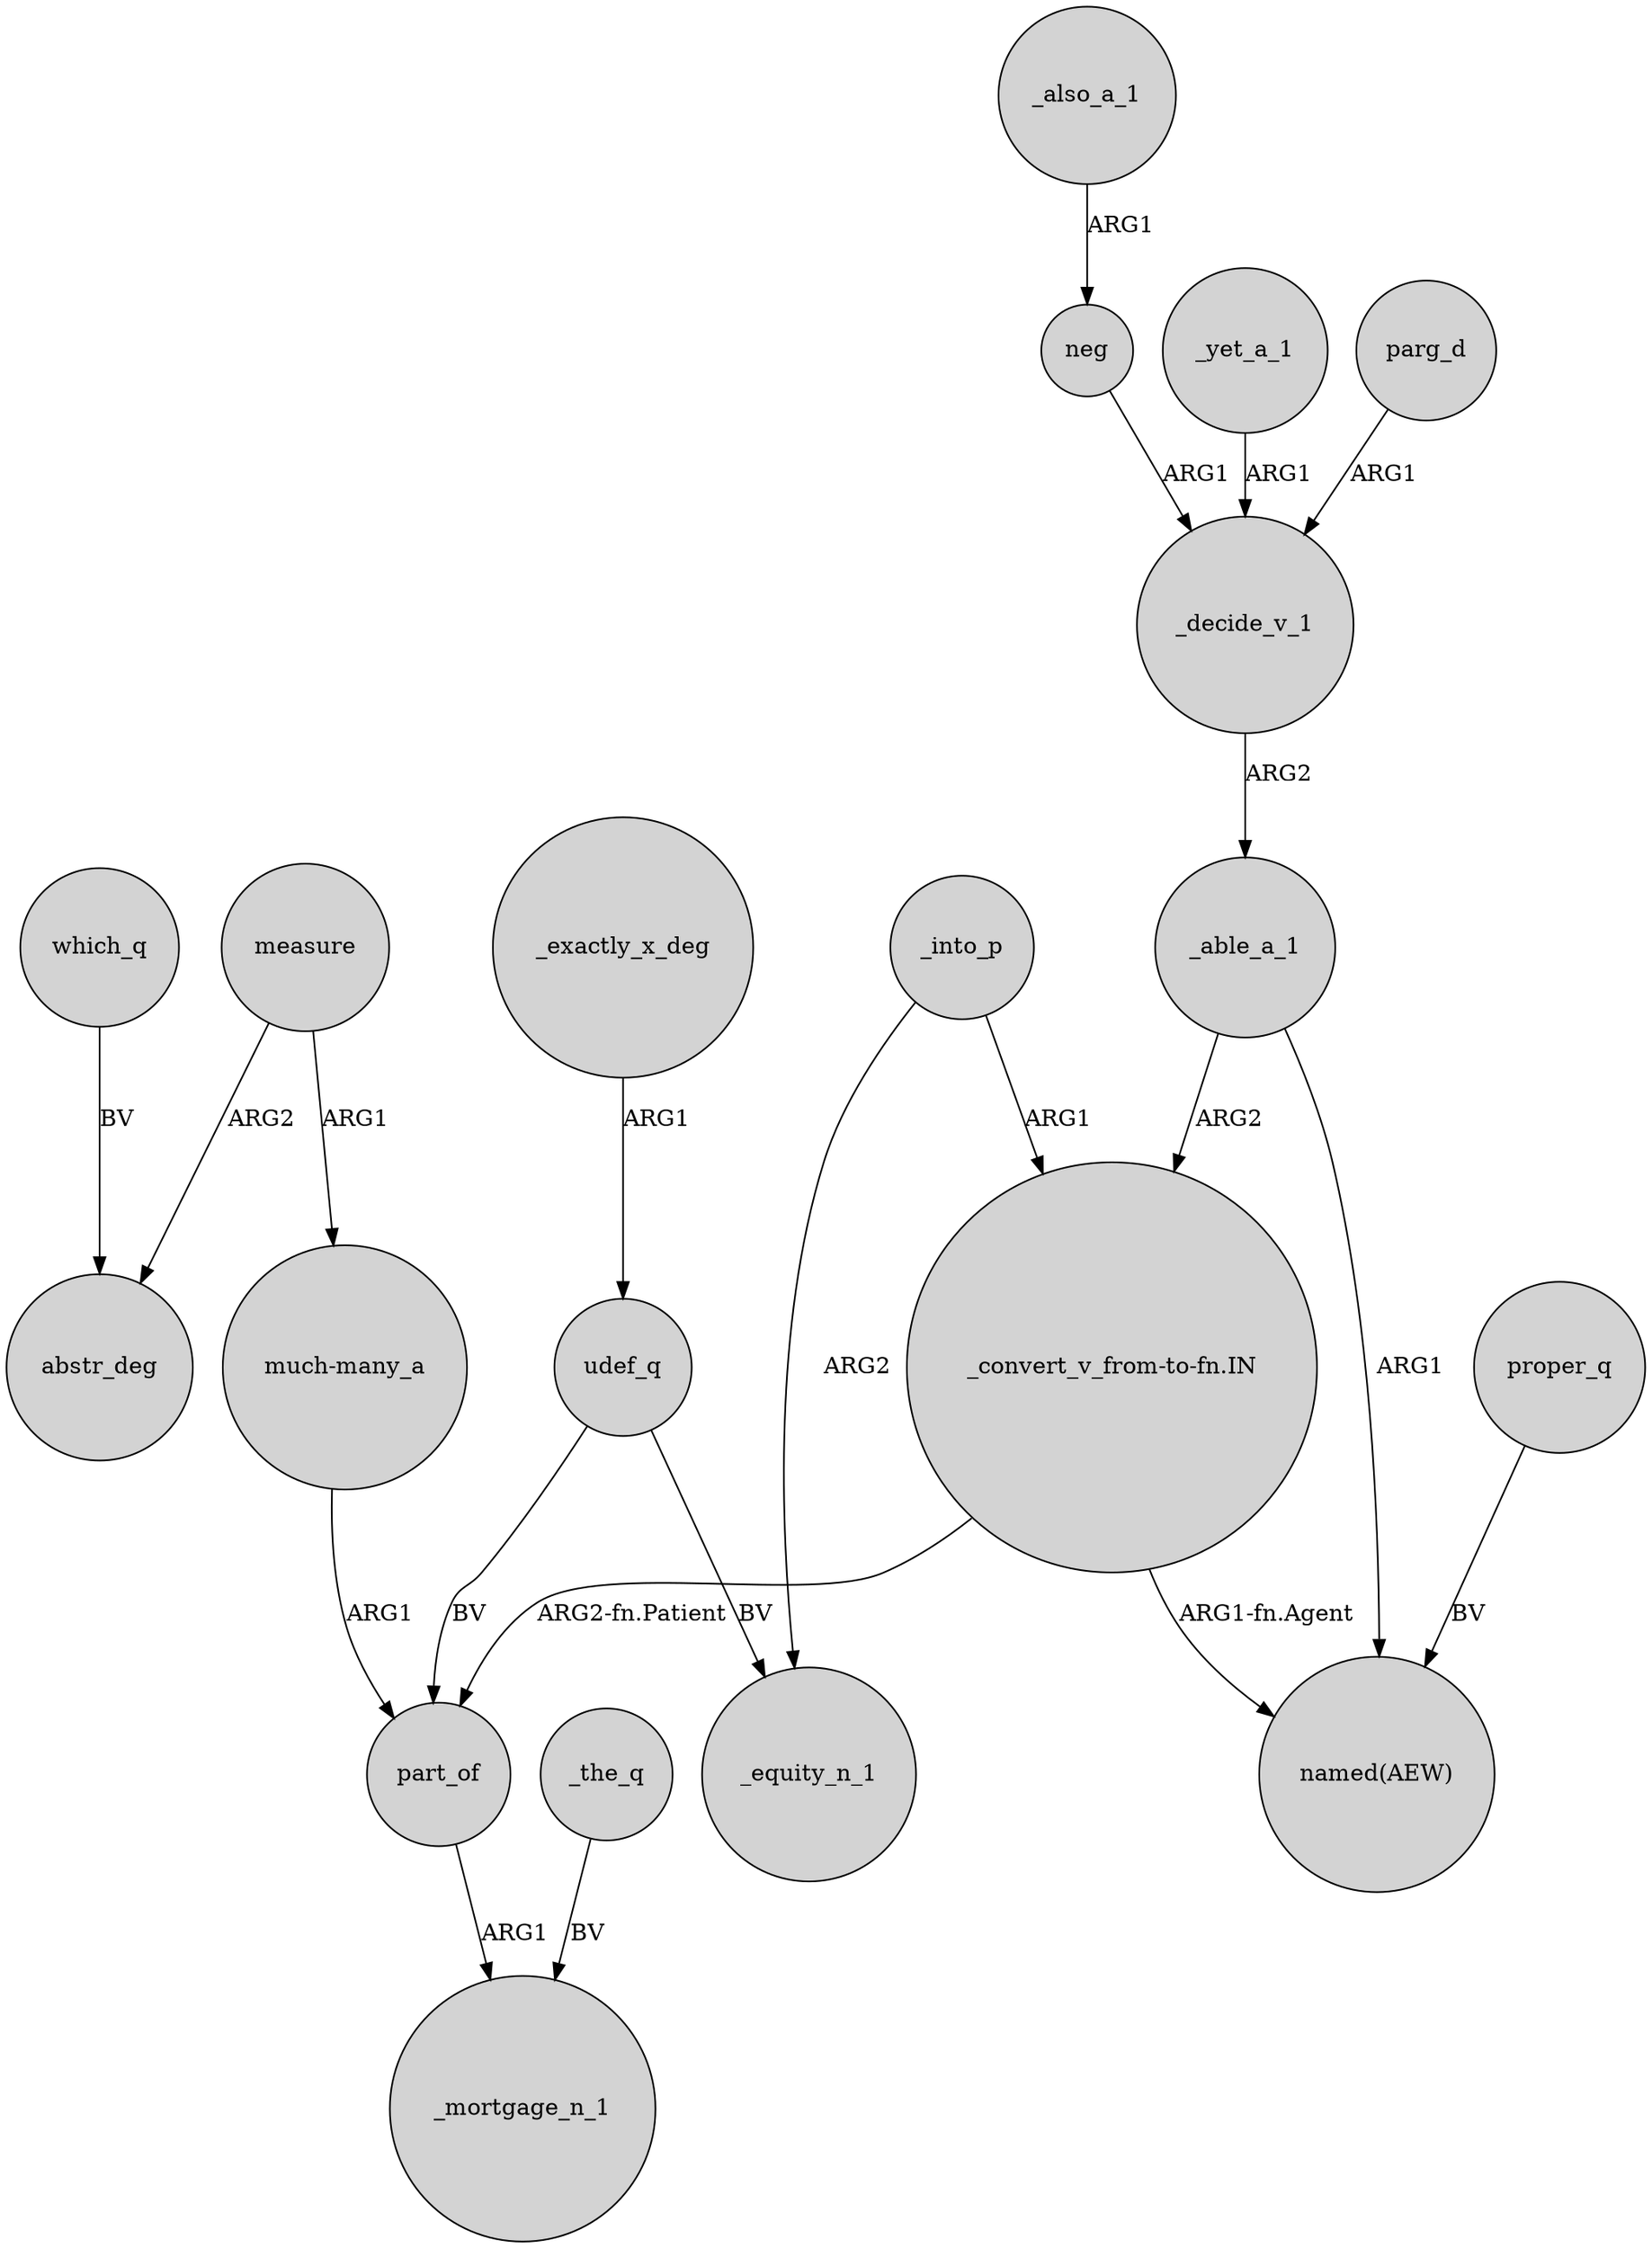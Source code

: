 digraph {
	node [shape=circle style=filled]
	measure -> abstr_deg [label=ARG2]
	udef_q -> part_of [label=BV]
	proper_q -> "named(AEW)" [label=BV]
	"much-many_a" -> part_of [label=ARG1]
	"_convert_v_from-to-fn.IN" -> "named(AEW)" [label="ARG1-fn.Agent"]
	_into_p -> _equity_n_1 [label=ARG2]
	_the_q -> _mortgage_n_1 [label=BV]
	neg -> _decide_v_1 [label=ARG1]
	_also_a_1 -> neg [label=ARG1]
	_able_a_1 -> "named(AEW)" [label=ARG1]
	part_of -> _mortgage_n_1 [label=ARG1]
	udef_q -> _equity_n_1 [label=BV]
	which_q -> abstr_deg [label=BV]
	_able_a_1 -> "_convert_v_from-to-fn.IN" [label=ARG2]
	_yet_a_1 -> _decide_v_1 [label=ARG1]
	parg_d -> _decide_v_1 [label=ARG1]
	measure -> "much-many_a" [label=ARG1]
	"_convert_v_from-to-fn.IN" -> part_of [label="ARG2-fn.Patient"]
	_exactly_x_deg -> udef_q [label=ARG1]
	_decide_v_1 -> _able_a_1 [label=ARG2]
	_into_p -> "_convert_v_from-to-fn.IN" [label=ARG1]
}
